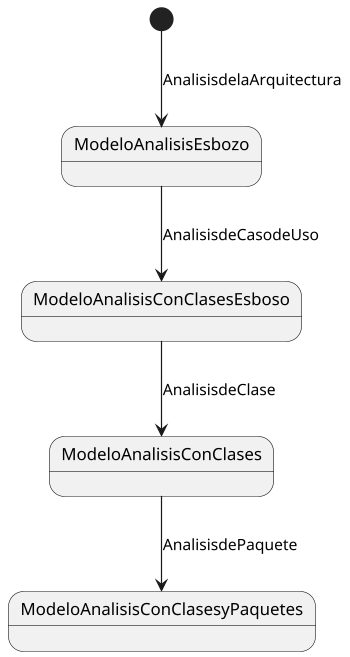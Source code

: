 @startuml
scale 350 width
[*] --> ModeloAnalisisEsbozo : AnalisisdelaArquitectura
ModeloAnalisisEsbozo --> ModeloAnalisisConClasesEsboso : AnalisisdeCasodeUso
ModeloAnalisisConClasesEsboso --> ModeloAnalisisConClases : AnalisisdeClase
ModeloAnalisisConClases --> ModeloAnalisisConClasesyPaquetes : AnalisisdePaquete
@enduml